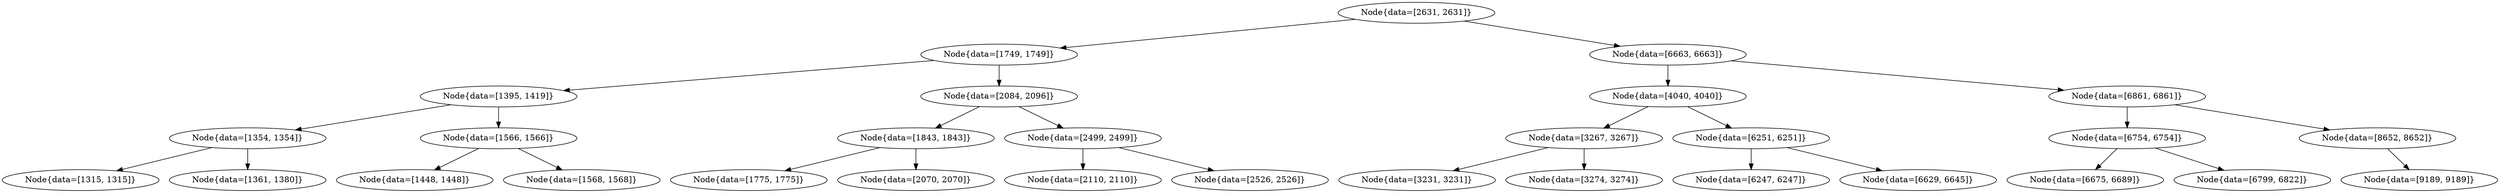 digraph G{
453562991 [label="Node{data=[2631, 2631]}"]
453562991 -> 1448095927
1448095927 [label="Node{data=[1749, 1749]}"]
1448095927 -> 1966075071
1966075071 [label="Node{data=[1395, 1419]}"]
1966075071 -> 783488821
783488821 [label="Node{data=[1354, 1354]}"]
783488821 -> 1937060646
1937060646 [label="Node{data=[1315, 1315]}"]
783488821 -> 620195959
620195959 [label="Node{data=[1361, 1380]}"]
1966075071 -> 783759938
783759938 [label="Node{data=[1566, 1566]}"]
783759938 -> 411802142
411802142 [label="Node{data=[1448, 1448]}"]
783759938 -> 1111320106
1111320106 [label="Node{data=[1568, 1568]}"]
1448095927 -> 1565967058
1565967058 [label="Node{data=[2084, 2096]}"]
1565967058 -> 1243911696
1243911696 [label="Node{data=[1843, 1843]}"]
1243911696 -> 247184928
247184928 [label="Node{data=[1775, 1775]}"]
1243911696 -> 664700395
664700395 [label="Node{data=[2070, 2070]}"]
1565967058 -> 1286968216
1286968216 [label="Node{data=[2499, 2499]}"]
1286968216 -> 583997448
583997448 [label="Node{data=[2110, 2110]}"]
1286968216 -> 1901525199
1901525199 [label="Node{data=[2526, 2526]}"]
453562991 -> 573872851
573872851 [label="Node{data=[6663, 6663]}"]
573872851 -> 1123939422
1123939422 [label="Node{data=[4040, 4040]}"]
1123939422 -> 405318481
405318481 [label="Node{data=[3267, 3267]}"]
405318481 -> 1585358875
1585358875 [label="Node{data=[3231, 3231]}"]
405318481 -> 1486504709
1486504709 [label="Node{data=[3274, 3274]}"]
1123939422 -> 1969754956
1969754956 [label="Node{data=[6251, 6251]}"]
1969754956 -> 684154003
684154003 [label="Node{data=[6247, 6247]}"]
1969754956 -> 55711712
55711712 [label="Node{data=[6629, 6645]}"]
573872851 -> 156954340
156954340 [label="Node{data=[6861, 6861]}"]
156954340 -> 1008561904
1008561904 [label="Node{data=[6754, 6754]}"]
1008561904 -> 774676004
774676004 [label="Node{data=[6675, 6689]}"]
1008561904 -> 1037201686
1037201686 [label="Node{data=[6799, 6822]}"]
156954340 -> 1663141254
1663141254 [label="Node{data=[8652, 8652]}"]
1663141254 -> 874253820
874253820 [label="Node{data=[9189, 9189]}"]
}